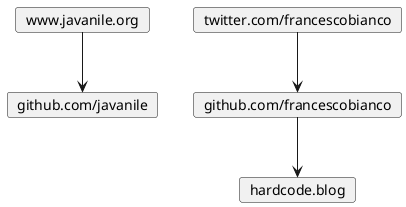 @startuml
skinparam backgroundcolor transparent

'== Assets =='

'-- Javanile --'
card "www.javanile.org"
card "github.com/javanile"

'-- Francesco Bianco --'
card "github.com/francescobianco"
card "twitter.com/francescobianco"
card "hardcode.blog"

'== Connections =='

[www.javanile.org] --> [github.com/javanile]
[twitter.com/francescobianco] --> [github.com/francescobianco]

[github.com/francescobianco] --> [hardcode.blog]

@enduml

